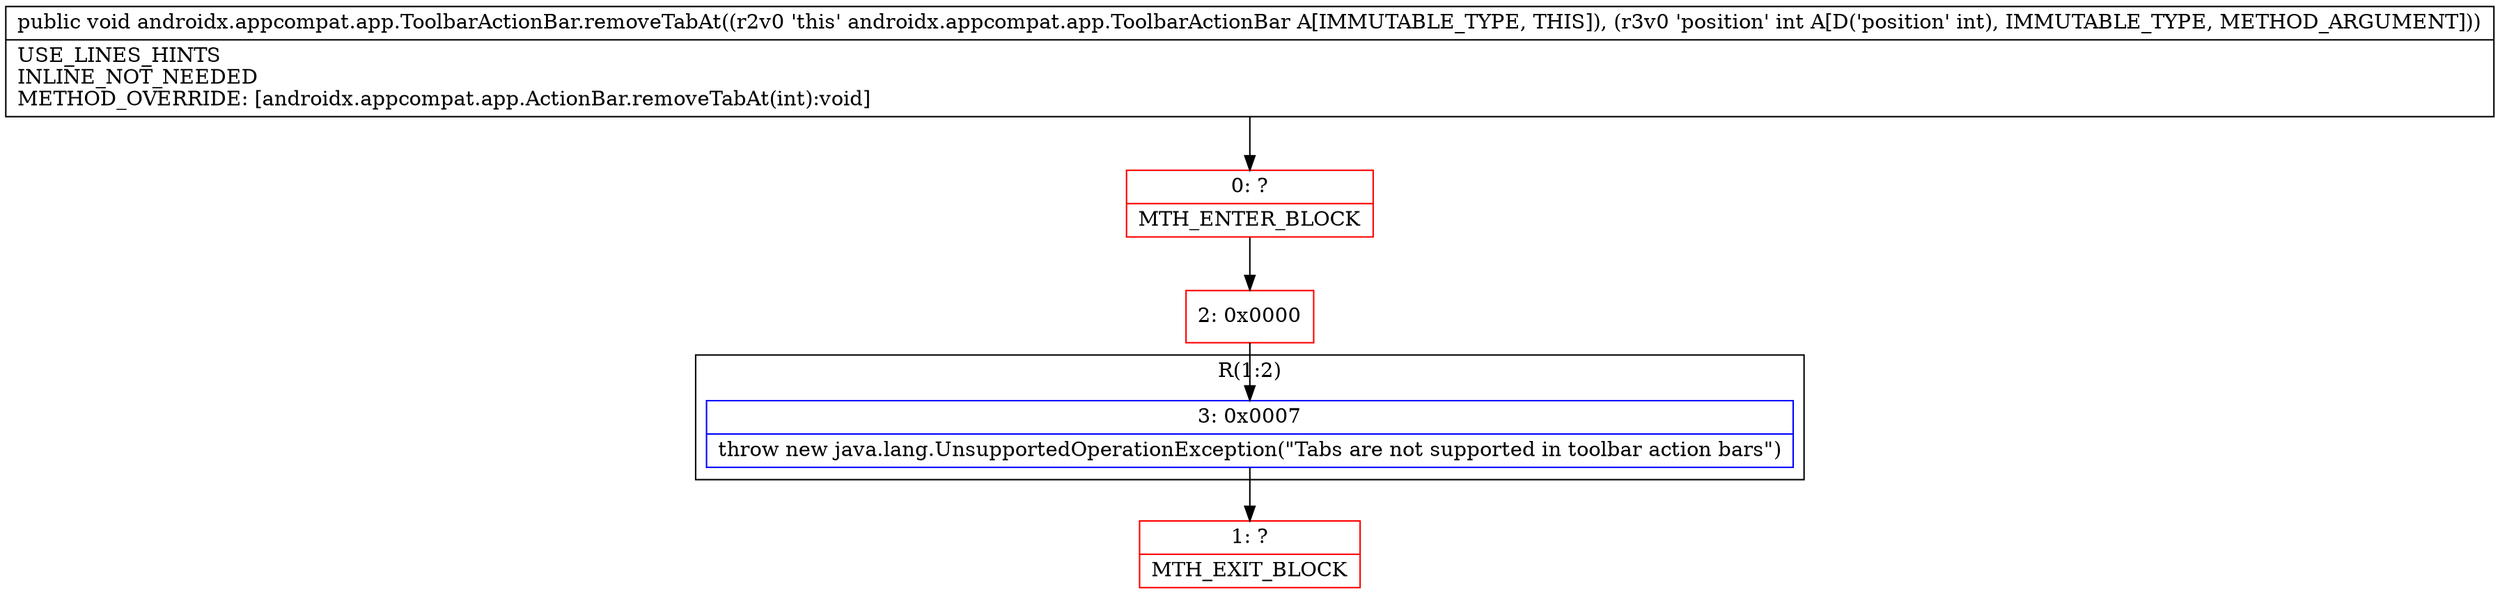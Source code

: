 digraph "CFG forandroidx.appcompat.app.ToolbarActionBar.removeTabAt(I)V" {
subgraph cluster_Region_930316420 {
label = "R(1:2)";
node [shape=record,color=blue];
Node_3 [shape=record,label="{3\:\ 0x0007|throw new java.lang.UnsupportedOperationException(\"Tabs are not supported in toolbar action bars\")\l}"];
}
Node_0 [shape=record,color=red,label="{0\:\ ?|MTH_ENTER_BLOCK\l}"];
Node_2 [shape=record,color=red,label="{2\:\ 0x0000}"];
Node_1 [shape=record,color=red,label="{1\:\ ?|MTH_EXIT_BLOCK\l}"];
MethodNode[shape=record,label="{public void androidx.appcompat.app.ToolbarActionBar.removeTabAt((r2v0 'this' androidx.appcompat.app.ToolbarActionBar A[IMMUTABLE_TYPE, THIS]), (r3v0 'position' int A[D('position' int), IMMUTABLE_TYPE, METHOD_ARGUMENT]))  | USE_LINES_HINTS\lINLINE_NOT_NEEDED\lMETHOD_OVERRIDE: [androidx.appcompat.app.ActionBar.removeTabAt(int):void]\l}"];
MethodNode -> Node_0;Node_3 -> Node_1;
Node_0 -> Node_2;
Node_2 -> Node_3;
}


